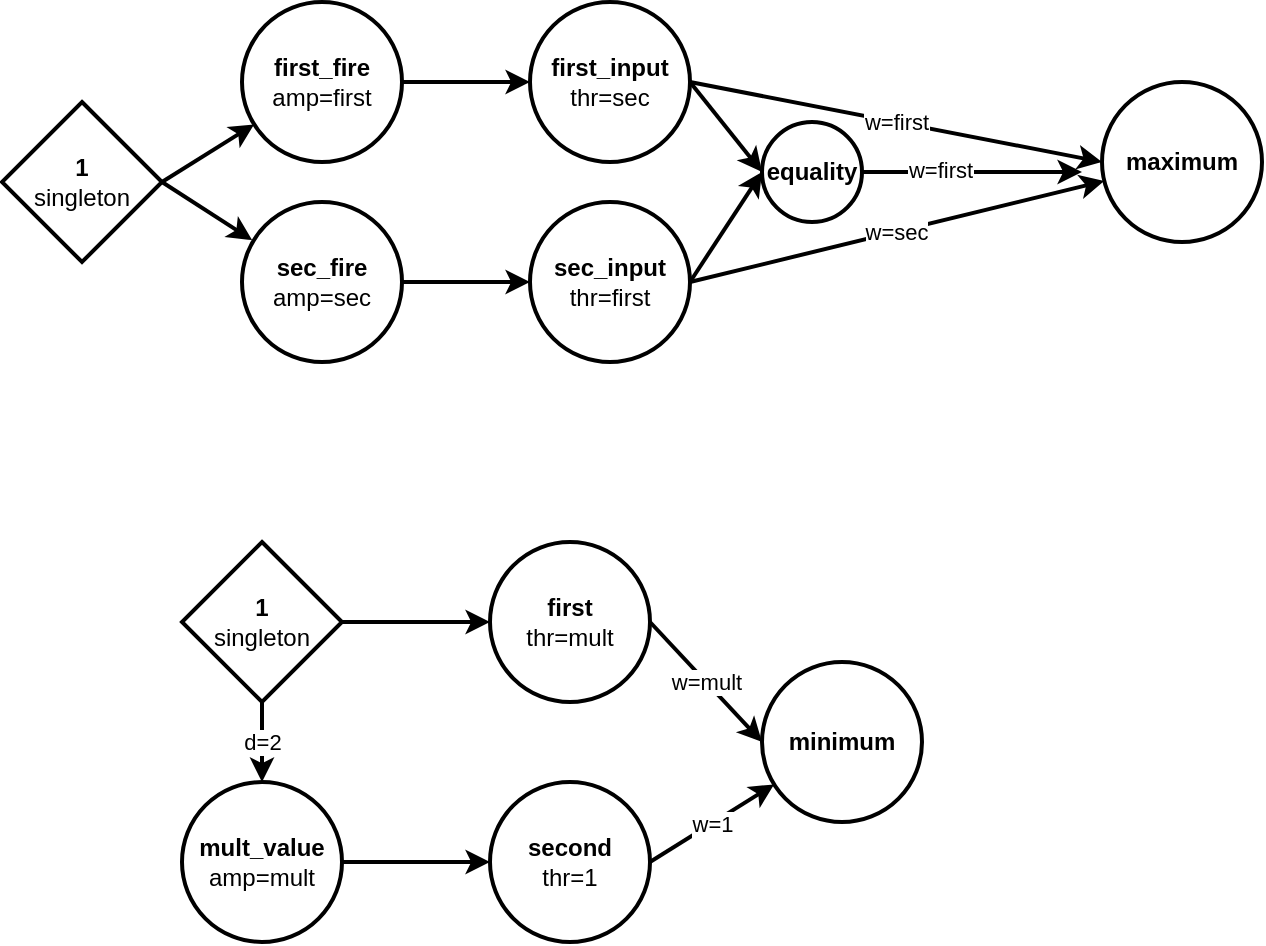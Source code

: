 <mxfile version="14.2.4" type="device"><diagram id="eMuBt0tuV3NixjMW5USV" name="Page-1"><mxGraphModel dx="820" dy="790" grid="1" gridSize="10" guides="1" tooltips="1" connect="1" arrows="1" fold="1" page="1" pageScale="1" pageWidth="827" pageHeight="1169" math="0" shadow="0"><root><mxCell id="0"/><mxCell id="1" parent="0"/><mxCell id="OuJt7JzVJhd7JbQ2vdw8-2" value="&lt;b&gt;first&lt;/b&gt;&lt;br&gt;thr=mult" style="ellipse;whiteSpace=wrap;html=1;aspect=fixed;strokeWidth=2;" vertex="1" parent="1"><mxGeometry x="334" y="700" width="80" height="80" as="geometry"/></mxCell><mxCell id="OuJt7JzVJhd7JbQ2vdw8-3" value="&lt;b&gt;second&lt;br&gt;&lt;/b&gt;thr=1" style="ellipse;whiteSpace=wrap;html=1;aspect=fixed;strokeWidth=2;" vertex="1" parent="1"><mxGeometry x="334" y="820" width="80" height="80" as="geometry"/></mxCell><mxCell id="OuJt7JzVJhd7JbQ2vdw8-4" value="&lt;b&gt;minimum&lt;/b&gt;" style="ellipse;whiteSpace=wrap;html=1;aspect=fixed;strokeWidth=2;" vertex="1" parent="1"><mxGeometry x="470" y="760" width="80" height="80" as="geometry"/></mxCell><mxCell id="OuJt7JzVJhd7JbQ2vdw8-13" value="" style="edgeStyle=orthogonalEdgeStyle;rounded=0;orthogonalLoop=1;jettySize=auto;html=1;strokeWidth=2;" edge="1" parent="1" source="OuJt7JzVJhd7JbQ2vdw8-5" target="OuJt7JzVJhd7JbQ2vdw8-3"><mxGeometry relative="1" as="geometry"/></mxCell><mxCell id="OuJt7JzVJhd7JbQ2vdw8-5" value="&lt;b&gt;mult_value&lt;/b&gt;&lt;br&gt;amp=mult" style="ellipse;whiteSpace=wrap;html=1;aspect=fixed;strokeWidth=2;" vertex="1" parent="1"><mxGeometry x="180" y="820" width="80" height="80" as="geometry"/></mxCell><mxCell id="OuJt7JzVJhd7JbQ2vdw8-6" value="" style="endArrow=classic;html=1;entryX=0;entryY=0.5;entryDx=0;entryDy=0;exitX=1;exitY=0.5;exitDx=0;exitDy=0;strokeWidth=2;" edge="1" parent="1" target="OuJt7JzVJhd7JbQ2vdw8-2" source="OuJt7JzVJhd7JbQ2vdw8-10"><mxGeometry width="50" height="50" relative="1" as="geometry"><mxPoint x="251" y="800" as="sourcePoint"/><mxPoint x="160" y="660" as="targetPoint"/></mxGeometry></mxCell><mxCell id="OuJt7JzVJhd7JbQ2vdw8-7" value="w=mult" style="endArrow=classic;html=1;entryX=0;entryY=0.5;entryDx=0;entryDy=0;exitX=1;exitY=0.5;exitDx=0;exitDy=0;strokeWidth=2;" edge="1" parent="1" target="OuJt7JzVJhd7JbQ2vdw8-4" source="OuJt7JzVJhd7JbQ2vdw8-2"><mxGeometry width="50" height="50" relative="1" as="geometry"><mxPoint x="301.72" y="760" as="sourcePoint"/><mxPoint x="250.004" y="841.716" as="targetPoint"/></mxGeometry></mxCell><mxCell id="OuJt7JzVJhd7JbQ2vdw8-8" value="w=1" style="endArrow=classic;html=1;exitX=1;exitY=0.5;exitDx=0;exitDy=0;strokeWidth=2;" edge="1" parent="1" target="OuJt7JzVJhd7JbQ2vdw8-4" source="OuJt7JzVJhd7JbQ2vdw8-3"><mxGeometry width="50" height="50" relative="1" as="geometry"><mxPoint x="140" y="760" as="sourcePoint"/><mxPoint x="196.473" y="837.651" as="targetPoint"/></mxGeometry></mxCell><mxCell id="OuJt7JzVJhd7JbQ2vdw8-12" value="d=2" style="edgeStyle=orthogonalEdgeStyle;rounded=0;orthogonalLoop=1;jettySize=auto;html=1;strokeWidth=2;" edge="1" parent="1" source="OuJt7JzVJhd7JbQ2vdw8-10" target="OuJt7JzVJhd7JbQ2vdw8-5"><mxGeometry relative="1" as="geometry"/></mxCell><mxCell id="OuJt7JzVJhd7JbQ2vdw8-10" value="&lt;b&gt;1&lt;/b&gt;&lt;br&gt;singleton" style="rhombus;whiteSpace=wrap;html=1;strokeWidth=2;" vertex="1" parent="1"><mxGeometry x="180" y="700" width="80" height="80" as="geometry"/></mxCell><mxCell id="OuJt7JzVJhd7JbQ2vdw8-14" value="&lt;b&gt;first_input&lt;/b&gt;&lt;br&gt;thr=sec" style="ellipse;whiteSpace=wrap;html=1;aspect=fixed;strokeWidth=2;" vertex="1" parent="1"><mxGeometry x="354" y="430" width="80" height="80" as="geometry"/></mxCell><mxCell id="OuJt7JzVJhd7JbQ2vdw8-15" value="&lt;b&gt;sec_input&lt;br&gt;&lt;/b&gt;thr=first" style="ellipse;whiteSpace=wrap;html=1;aspect=fixed;strokeWidth=2;" vertex="1" parent="1"><mxGeometry x="354" y="530" width="80" height="80" as="geometry"/></mxCell><mxCell id="OuJt7JzVJhd7JbQ2vdw8-16" value="&lt;b&gt;maximum&lt;/b&gt;" style="ellipse;whiteSpace=wrap;html=1;aspect=fixed;strokeWidth=2;" vertex="1" parent="1"><mxGeometry x="640" y="470" width="80" height="80" as="geometry"/></mxCell><mxCell id="OuJt7JzVJhd7JbQ2vdw8-17" value="" style="edgeStyle=orthogonalEdgeStyle;rounded=0;orthogonalLoop=1;jettySize=auto;html=1;strokeWidth=2;" edge="1" parent="1" source="OuJt7JzVJhd7JbQ2vdw8-18" target="OuJt7JzVJhd7JbQ2vdw8-15"><mxGeometry relative="1" as="geometry"/></mxCell><mxCell id="OuJt7JzVJhd7JbQ2vdw8-18" value="&lt;b&gt;sec_fire&lt;/b&gt;&lt;br&gt;amp=sec" style="ellipse;whiteSpace=wrap;html=1;aspect=fixed;strokeWidth=2;" vertex="1" parent="1"><mxGeometry x="210" y="530" width="80" height="80" as="geometry"/></mxCell><mxCell id="OuJt7JzVJhd7JbQ2vdw8-19" value="" style="endArrow=classic;html=1;exitX=1;exitY=0.5;exitDx=0;exitDy=0;strokeWidth=2;" edge="1" parent="1" source="OuJt7JzVJhd7JbQ2vdw8-23" target="OuJt7JzVJhd7JbQ2vdw8-24"><mxGeometry width="50" height="50" relative="1" as="geometry"><mxPoint x="271" y="520" as="sourcePoint"/><mxPoint x="180" y="380" as="targetPoint"/></mxGeometry></mxCell><mxCell id="OuJt7JzVJhd7JbQ2vdw8-20" value="w=first" style="endArrow=classic;html=1;entryX=0;entryY=0.5;entryDx=0;entryDy=0;exitX=1;exitY=0.5;exitDx=0;exitDy=0;strokeWidth=2;" edge="1" parent="1" source="OuJt7JzVJhd7JbQ2vdw8-14" target="OuJt7JzVJhd7JbQ2vdw8-16"><mxGeometry width="50" height="50" relative="1" as="geometry"><mxPoint x="321.72" y="480" as="sourcePoint"/><mxPoint x="270.004" y="561.716" as="targetPoint"/></mxGeometry></mxCell><mxCell id="OuJt7JzVJhd7JbQ2vdw8-21" value="w=sec" style="endArrow=classic;html=1;exitX=1;exitY=0.5;exitDx=0;exitDy=0;strokeWidth=2;" edge="1" parent="1" source="OuJt7JzVJhd7JbQ2vdw8-15" target="OuJt7JzVJhd7JbQ2vdw8-16"><mxGeometry width="50" height="50" relative="1" as="geometry"><mxPoint x="160" y="480" as="sourcePoint"/><mxPoint x="216.473" y="557.651" as="targetPoint"/></mxGeometry></mxCell><mxCell id="OuJt7JzVJhd7JbQ2vdw8-23" value="&lt;b&gt;1&lt;/b&gt;&lt;br&gt;singleton" style="rhombus;whiteSpace=wrap;html=1;strokeWidth=2;" vertex="1" parent="1"><mxGeometry x="90" y="480" width="80" height="80" as="geometry"/></mxCell><mxCell id="OuJt7JzVJhd7JbQ2vdw8-27" value="" style="edgeStyle=orthogonalEdgeStyle;rounded=0;orthogonalLoop=1;jettySize=auto;html=1;strokeWidth=2;" edge="1" parent="1" source="OuJt7JzVJhd7JbQ2vdw8-24" target="OuJt7JzVJhd7JbQ2vdw8-14"><mxGeometry relative="1" as="geometry"/></mxCell><mxCell id="OuJt7JzVJhd7JbQ2vdw8-24" value="&lt;b&gt;first_fire&lt;/b&gt;&lt;br&gt;amp=first" style="ellipse;whiteSpace=wrap;html=1;aspect=fixed;strokeWidth=2;" vertex="1" parent="1"><mxGeometry x="210" y="430" width="80" height="80" as="geometry"/></mxCell><mxCell id="OuJt7JzVJhd7JbQ2vdw8-26" value="" style="endArrow=classic;html=1;exitX=1;exitY=0.5;exitDx=0;exitDy=0;strokeWidth=2;entryX=0.063;entryY=0.238;entryDx=0;entryDy=0;entryPerimeter=0;" edge="1" parent="1" source="OuJt7JzVJhd7JbQ2vdw8-23" target="OuJt7JzVJhd7JbQ2vdw8-18"><mxGeometry width="50" height="50" relative="1" as="geometry"><mxPoint x="180" y="530" as="sourcePoint"/><mxPoint x="226.08" y="501.2" as="targetPoint"/></mxGeometry></mxCell><mxCell id="OuJt7JzVJhd7JbQ2vdw8-32" style="edgeStyle=orthogonalEdgeStyle;rounded=0;orthogonalLoop=1;jettySize=auto;html=1;exitX=1;exitY=0.5;exitDx=0;exitDy=0;strokeWidth=2;" edge="1" parent="1" source="OuJt7JzVJhd7JbQ2vdw8-28"><mxGeometry relative="1" as="geometry"><mxPoint x="630" y="515" as="targetPoint"/></mxGeometry></mxCell><mxCell id="OuJt7JzVJhd7JbQ2vdw8-34" value="w=first" style="edgeLabel;html=1;align=center;verticalAlign=middle;resizable=0;points=[];" vertex="1" connectable="0" parent="OuJt7JzVJhd7JbQ2vdw8-32"><mxGeometry x="-0.291" y="1" relative="1" as="geometry"><mxPoint as="offset"/></mxGeometry></mxCell><mxCell id="OuJt7JzVJhd7JbQ2vdw8-28" value="&lt;b&gt;equality&lt;/b&gt;" style="ellipse;whiteSpace=wrap;html=1;aspect=fixed;strokeWidth=2;" vertex="1" parent="1"><mxGeometry x="470" y="490" width="50" height="50" as="geometry"/></mxCell><mxCell id="OuJt7JzVJhd7JbQ2vdw8-29" value="" style="endArrow=classic;html=1;entryX=0;entryY=0.5;entryDx=0;entryDy=0;strokeWidth=2;exitX=1;exitY=0.5;exitDx=0;exitDy=0;" edge="1" parent="1" source="OuJt7JzVJhd7JbQ2vdw8-14" target="OuJt7JzVJhd7JbQ2vdw8-28"><mxGeometry width="50" height="50" relative="1" as="geometry"><mxPoint x="440" y="470" as="sourcePoint"/><mxPoint x="500" y="480" as="targetPoint"/></mxGeometry></mxCell><mxCell id="OuJt7JzVJhd7JbQ2vdw8-31" value="" style="endArrow=classic;html=1;entryX=0;entryY=0.5;entryDx=0;entryDy=0;strokeWidth=2;exitX=1;exitY=0.5;exitDx=0;exitDy=0;" edge="1" parent="1" source="OuJt7JzVJhd7JbQ2vdw8-15" target="OuJt7JzVJhd7JbQ2vdw8-28"><mxGeometry width="50" height="50" relative="1" as="geometry"><mxPoint x="477" y="585" as="sourcePoint"/><mxPoint x="513" y="630" as="targetPoint"/></mxGeometry></mxCell></root></mxGraphModel></diagram></mxfile>